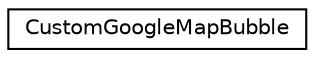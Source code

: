 digraph G
{
  edge [fontname="Helvetica",fontsize="10",labelfontname="Helvetica",labelfontsize="10"];
  node [fontname="Helvetica",fontsize="10",shape=record];
  rankdir="LR";
  Node1 [label="CustomGoogleMapBubble",height=0.2,width=0.4,color="black", fillcolor="white", style="filled",URL="$interface_custom_google_map_bubble.html"];
}
